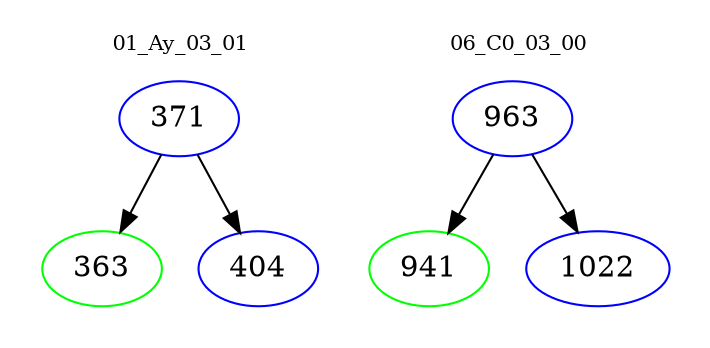 digraph{
subgraph cluster_0 {
color = white
label = "01_Ay_03_01";
fontsize=10;
T0_371 [label="371", color="blue"]
T0_371 -> T0_363 [color="black"]
T0_363 [label="363", color="green"]
T0_371 -> T0_404 [color="black"]
T0_404 [label="404", color="blue"]
}
subgraph cluster_1 {
color = white
label = "06_C0_03_00";
fontsize=10;
T1_963 [label="963", color="blue"]
T1_963 -> T1_941 [color="black"]
T1_941 [label="941", color="green"]
T1_963 -> T1_1022 [color="black"]
T1_1022 [label="1022", color="blue"]
}
}
